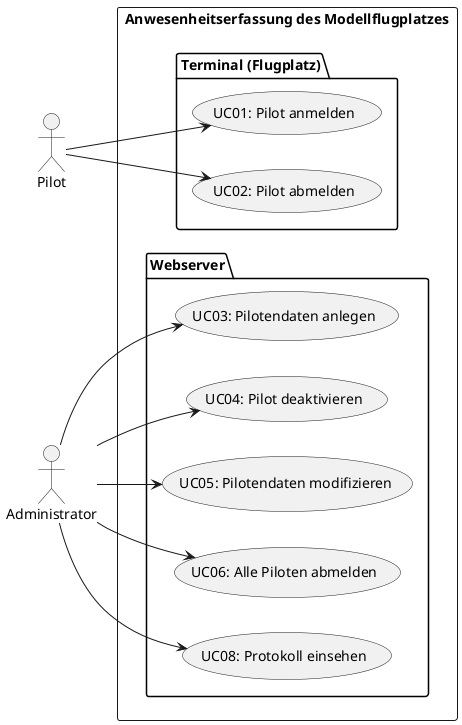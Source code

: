 @startuml use_case_diagram_architecture_relevant

left to right direction

actor Pilot

actor Administrator

rectangle "Anwesenheitserfassung des Modellflugplatzes" {
  
  package "Terminal (Flugplatz)"{

  (UC01: Pilot anmelden)
  (UC02: Pilot abmelden)

  }
  
  package "Webserver"{
  
  (UC03: Pilotendaten anlegen)
  (UC04: Pilot deaktivieren)
  (UC05: Pilotendaten modifizieren)
  (UC06: Alle Piloten abmelden)
  (UC08: Protokoll einsehen)
  
  }
}


Pilot --> (UC01: Pilot anmelden)

Pilot --> (UC02: Pilot abmelden)


Administrator --> (UC03: Pilotendaten anlegen) 

Administrator --> (UC04: Pilot deaktivieren) 

Administrator --> (UC05: Pilotendaten modifizieren) 

Administrator --> (UC08: Protokoll einsehen) 

Administrator --> (UC06: Alle Piloten abmelden)

@enduml